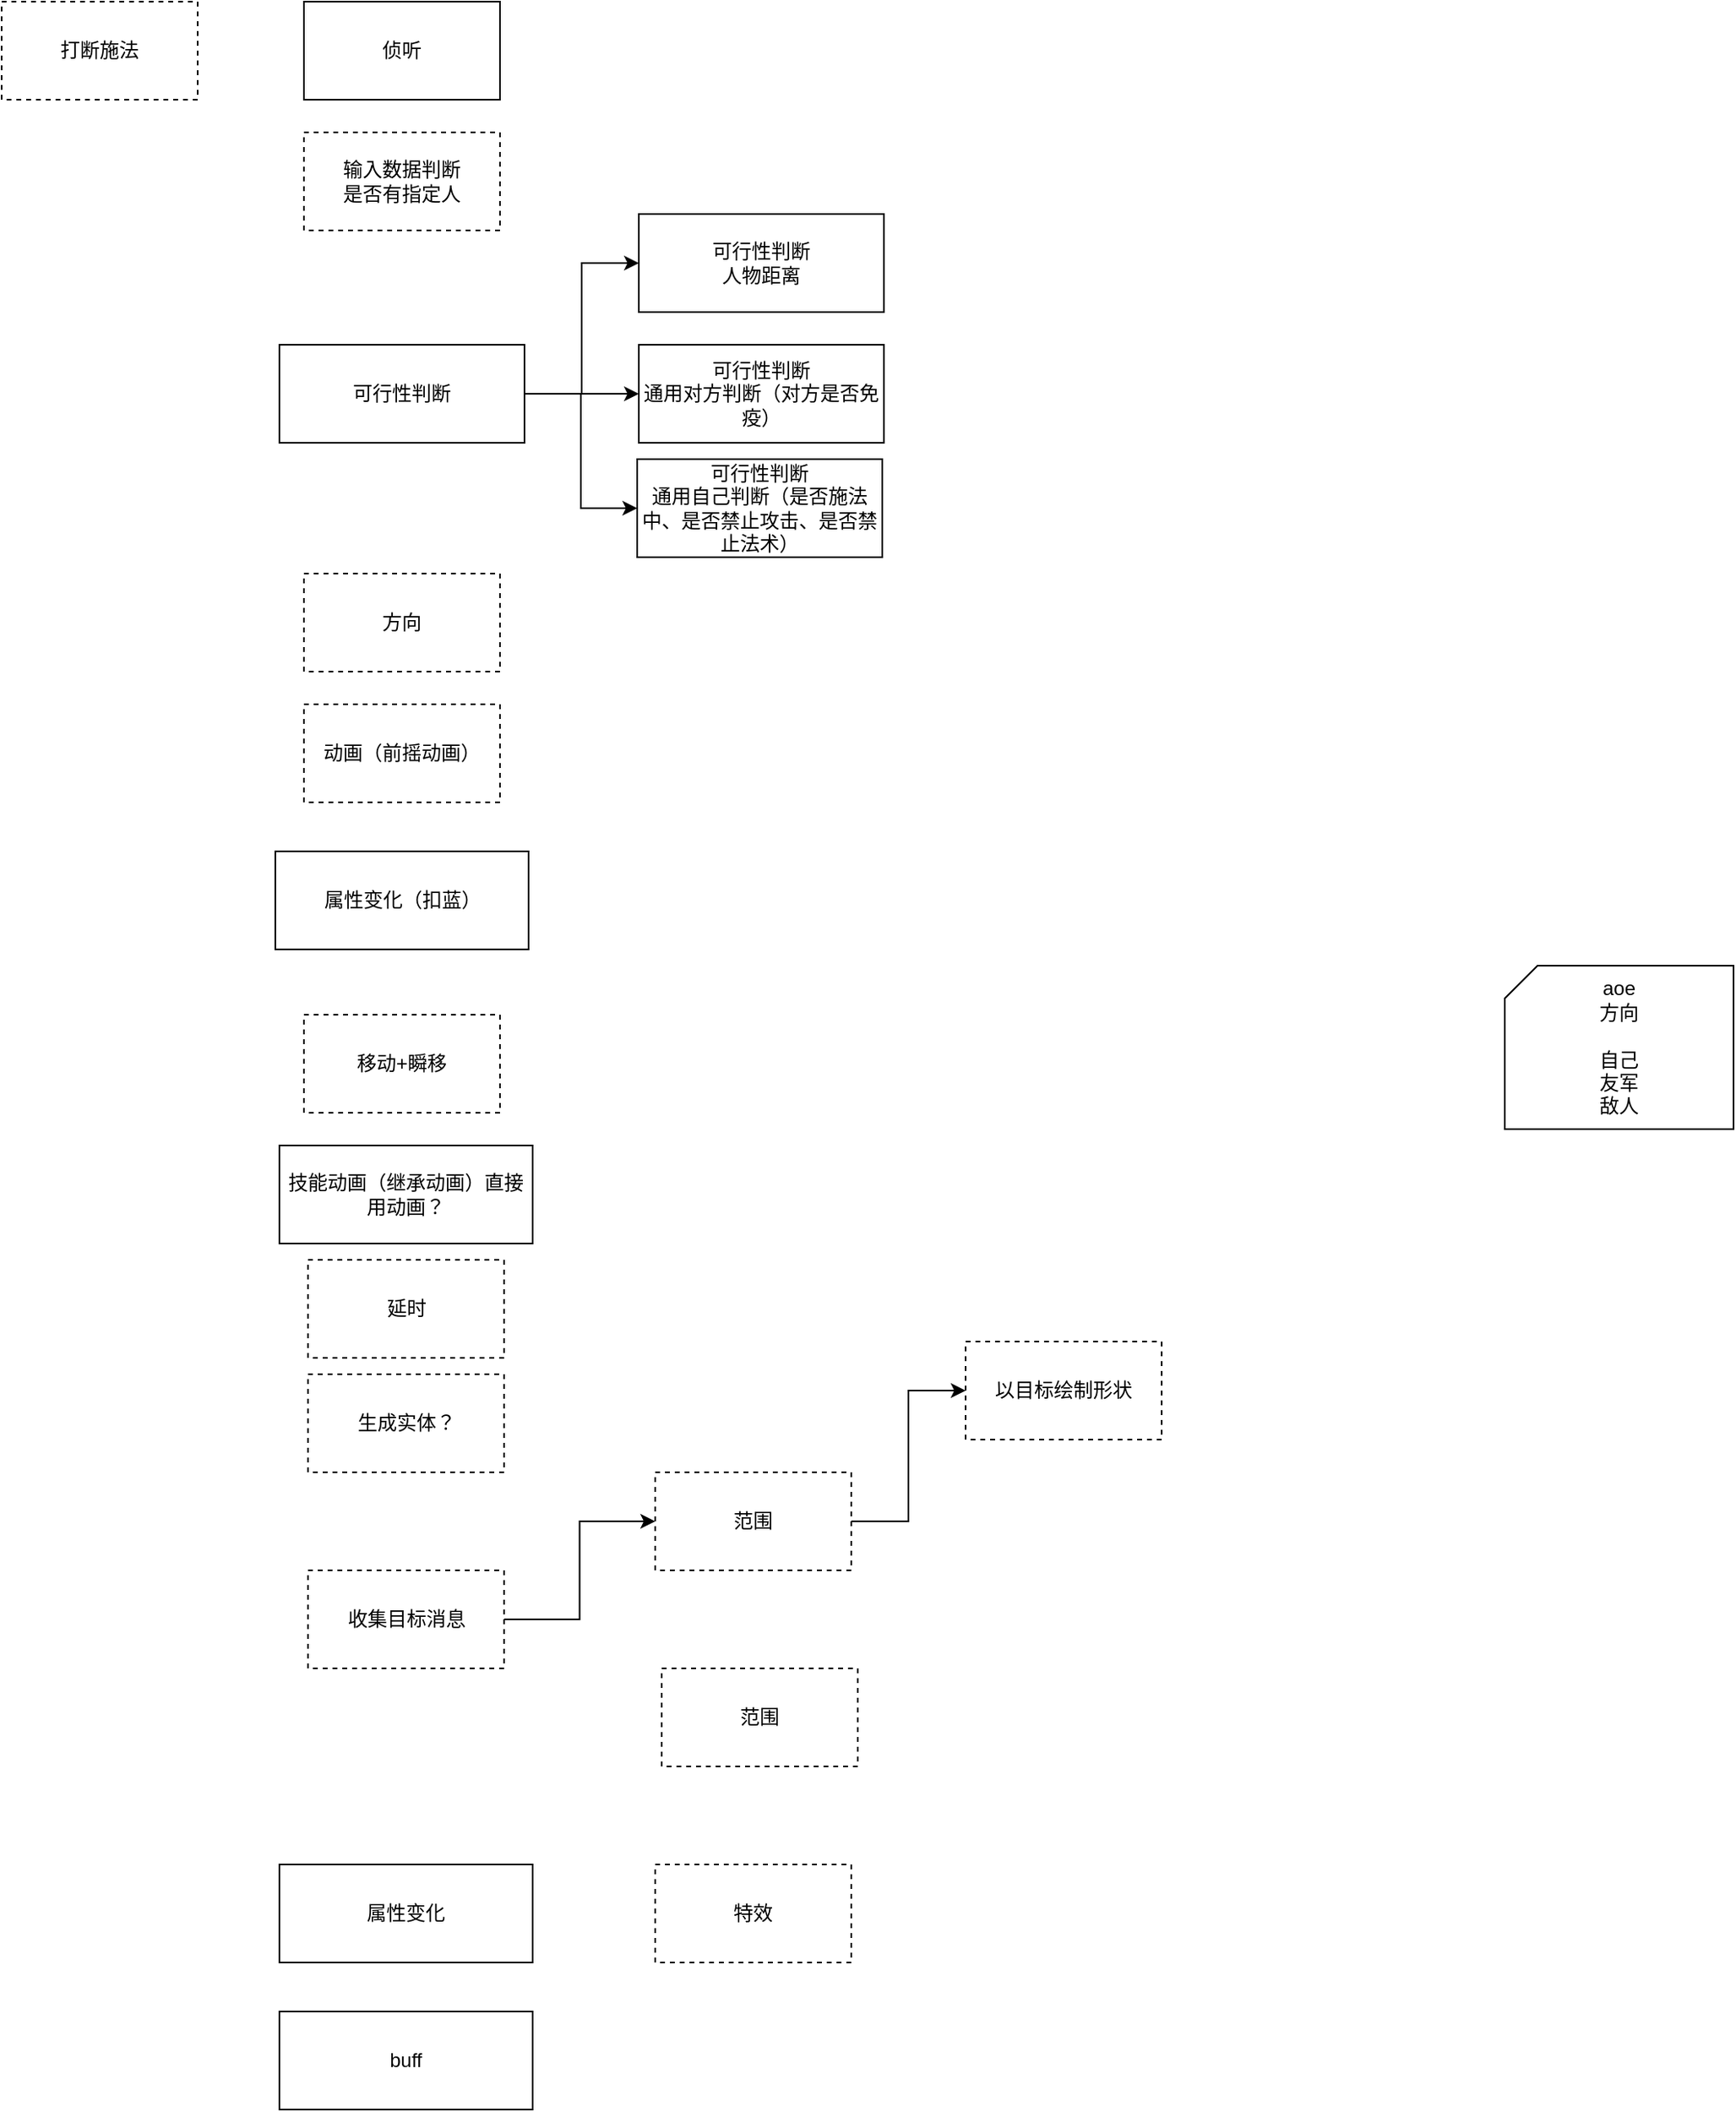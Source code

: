 <mxfile version="18.2.1" type="github">
  <diagram id="qQHj0DCXs-47OqAVF7OY" name="第 1 页">
    <mxGraphModel dx="2249" dy="1931" grid="1" gridSize="10" guides="1" tooltips="1" connect="1" arrows="1" fold="1" page="1" pageScale="1" pageWidth="827" pageHeight="1169" math="0" shadow="0">
      <root>
        <mxCell id="0" />
        <mxCell id="1" parent="0" />
        <mxCell id="zWzPF-e7GP1ntmKaY90L-38" value="侦听" style="rounded=0;whiteSpace=wrap;html=1;" parent="1" vertex="1">
          <mxGeometry x="135" y="-130" width="120" height="60" as="geometry" />
        </mxCell>
        <mxCell id="zWzPF-e7GP1ntmKaY90L-64" style="edgeStyle=orthogonalEdgeStyle;rounded=0;orthogonalLoop=1;jettySize=auto;html=1;entryX=0;entryY=0.5;entryDx=0;entryDy=0;" parent="1" source="zWzPF-e7GP1ntmKaY90L-39" target="zWzPF-e7GP1ntmKaY90L-63" edge="1">
          <mxGeometry relative="1" as="geometry" />
        </mxCell>
        <mxCell id="zWzPF-e7GP1ntmKaY90L-65" style="edgeStyle=orthogonalEdgeStyle;rounded=0;orthogonalLoop=1;jettySize=auto;html=1;" parent="1" source="zWzPF-e7GP1ntmKaY90L-39" target="zWzPF-e7GP1ntmKaY90L-53" edge="1">
          <mxGeometry relative="1" as="geometry" />
        </mxCell>
        <mxCell id="zWzPF-e7GP1ntmKaY90L-66" style="edgeStyle=orthogonalEdgeStyle;rounded=0;orthogonalLoop=1;jettySize=auto;html=1;entryX=0;entryY=0.5;entryDx=0;entryDy=0;" parent="1" source="zWzPF-e7GP1ntmKaY90L-39" target="zWzPF-e7GP1ntmKaY90L-54" edge="1">
          <mxGeometry relative="1" as="geometry" />
        </mxCell>
        <mxCell id="zWzPF-e7GP1ntmKaY90L-39" value="可行性判断" style="rounded=0;whiteSpace=wrap;html=1;" parent="1" vertex="1">
          <mxGeometry x="120" y="80" width="150" height="60" as="geometry" />
        </mxCell>
        <mxCell id="zWzPF-e7GP1ntmKaY90L-41" value="动画（前摇动画）" style="whiteSpace=wrap;html=1;rounded=0;dashed=1;" parent="1" vertex="1">
          <mxGeometry x="135" y="300" width="120" height="60" as="geometry" />
        </mxCell>
        <mxCell id="zWzPF-e7GP1ntmKaY90L-45" value="&lt;div&gt;aoe&lt;/div&gt;&lt;div&gt;方向&lt;/div&gt;&lt;div&gt;&lt;br&gt;&lt;/div&gt;&lt;div&gt;自己&lt;/div&gt;&lt;div&gt;友军&lt;/div&gt;&lt;div&gt;敌人&lt;/div&gt;" style="shape=card;whiteSpace=wrap;html=1;size=20;" parent="1" vertex="1">
          <mxGeometry x="870" y="460" width="140" height="100" as="geometry" />
        </mxCell>
        <mxCell id="zWzPF-e7GP1ntmKaY90L-47" value="技能动画（继承动画）直接用动画？" style="whiteSpace=wrap;html=1;rounded=0;" parent="1" vertex="1">
          <mxGeometry x="120" y="570" width="155" height="60" as="geometry" />
        </mxCell>
        <mxCell id="zWzPF-e7GP1ntmKaY90L-49" value="输入数据判断&lt;br&gt;是否有指定人" style="whiteSpace=wrap;html=1;rounded=0;dashed=1;" parent="1" vertex="1">
          <mxGeometry x="135" y="-50" width="120" height="60" as="geometry" />
        </mxCell>
        <mxCell id="zWzPF-e7GP1ntmKaY90L-51" value="方向" style="whiteSpace=wrap;html=1;rounded=0;dashed=1;" parent="1" vertex="1">
          <mxGeometry x="135" y="220" width="120" height="60" as="geometry" />
        </mxCell>
        <mxCell id="zWzPF-e7GP1ntmKaY90L-53" value="可行性判断&lt;br&gt;通用对方判断（对方是否免疫）" style="rounded=0;whiteSpace=wrap;html=1;" parent="1" vertex="1">
          <mxGeometry x="340" y="80" width="150" height="60" as="geometry" />
        </mxCell>
        <mxCell id="zWzPF-e7GP1ntmKaY90L-54" value="可行性判断&lt;br&gt;通用自己判断（是否施法中、是否禁止攻击、是否禁止法术）" style="rounded=0;whiteSpace=wrap;html=1;" parent="1" vertex="1">
          <mxGeometry x="339" y="150" width="150" height="60" as="geometry" />
        </mxCell>
        <mxCell id="zWzPF-e7GP1ntmKaY90L-55" value="移动+瞬移" style="whiteSpace=wrap;html=1;rounded=0;dashed=1;" parent="1" vertex="1">
          <mxGeometry x="135" y="490" width="120" height="60" as="geometry" />
        </mxCell>
        <mxCell id="zWzPF-e7GP1ntmKaY90L-57" value="延时" style="whiteSpace=wrap;html=1;rounded=0;dashed=1;" parent="1" vertex="1">
          <mxGeometry x="137.5" y="640" width="120" height="60" as="geometry" />
        </mxCell>
        <mxCell id="zWzPF-e7GP1ntmKaY90L-58" value="属性变化" style="whiteSpace=wrap;html=1;rounded=0;" parent="1" vertex="1">
          <mxGeometry x="120" y="1010" width="155" height="60" as="geometry" />
        </mxCell>
        <mxCell id="zWzPF-e7GP1ntmKaY90L-59" value="生成实体？" style="whiteSpace=wrap;html=1;rounded=0;dashed=1;" parent="1" vertex="1">
          <mxGeometry x="137.5" y="710" width="120" height="60" as="geometry" />
        </mxCell>
        <mxCell id="zWzPF-e7GP1ntmKaY90L-62" value="" style="edgeStyle=orthogonalEdgeStyle;rounded=0;orthogonalLoop=1;jettySize=auto;html=1;" parent="1" source="zWzPF-e7GP1ntmKaY90L-60" target="zWzPF-e7GP1ntmKaY90L-61" edge="1">
          <mxGeometry relative="1" as="geometry" />
        </mxCell>
        <mxCell id="zWzPF-e7GP1ntmKaY90L-60" value="收集目标消息" style="whiteSpace=wrap;html=1;rounded=0;dashed=1;" parent="1" vertex="1">
          <mxGeometry x="137.5" y="830" width="120" height="60" as="geometry" />
        </mxCell>
        <mxCell id="zfWzoO4v7OmdLpv7U8vU-2" style="edgeStyle=orthogonalEdgeStyle;rounded=0;orthogonalLoop=1;jettySize=auto;html=1;exitX=1;exitY=0.5;exitDx=0;exitDy=0;entryX=0;entryY=0.5;entryDx=0;entryDy=0;" parent="1" source="zWzPF-e7GP1ntmKaY90L-61" target="zfWzoO4v7OmdLpv7U8vU-1" edge="1">
          <mxGeometry relative="1" as="geometry" />
        </mxCell>
        <mxCell id="zWzPF-e7GP1ntmKaY90L-61" value="范围" style="whiteSpace=wrap;html=1;rounded=0;dashed=1;" parent="1" vertex="1">
          <mxGeometry x="350" y="770" width="120" height="60" as="geometry" />
        </mxCell>
        <mxCell id="zWzPF-e7GP1ntmKaY90L-63" value="可行性判断&lt;br&gt;人物距离" style="rounded=0;whiteSpace=wrap;html=1;" parent="1" vertex="1">
          <mxGeometry x="340" width="150" height="60" as="geometry" />
        </mxCell>
        <mxCell id="zWzPF-e7GP1ntmKaY90L-67" value="范围" style="whiteSpace=wrap;html=1;rounded=0;dashed=1;" parent="1" vertex="1">
          <mxGeometry x="354" y="890" width="120" height="60" as="geometry" />
        </mxCell>
        <mxCell id="zfWzoO4v7OmdLpv7U8vU-1" value="以目标绘制形状" style="whiteSpace=wrap;html=1;rounded=0;dashed=1;" parent="1" vertex="1">
          <mxGeometry x="540" y="690" width="120" height="60" as="geometry" />
        </mxCell>
        <mxCell id="zfWzoO4v7OmdLpv7U8vU-3" value="特效" style="whiteSpace=wrap;html=1;rounded=0;dashed=1;" parent="1" vertex="1">
          <mxGeometry x="350" y="1010" width="120" height="60" as="geometry" />
        </mxCell>
        <mxCell id="PytMElSZdl68NIHrlDN3-1" value="打断施法" style="whiteSpace=wrap;html=1;rounded=0;dashed=1;" vertex="1" parent="1">
          <mxGeometry x="-50" y="-130" width="120" height="60" as="geometry" />
        </mxCell>
        <mxCell id="PytMElSZdl68NIHrlDN3-3" value="属性变化（扣蓝）" style="whiteSpace=wrap;html=1;rounded=0;" vertex="1" parent="1">
          <mxGeometry x="117.5" y="390" width="155" height="60" as="geometry" />
        </mxCell>
        <mxCell id="PytMElSZdl68NIHrlDN3-4" value="buff" style="whiteSpace=wrap;html=1;rounded=0;" vertex="1" parent="1">
          <mxGeometry x="120" y="1100" width="155" height="60" as="geometry" />
        </mxCell>
      </root>
    </mxGraphModel>
  </diagram>
</mxfile>
